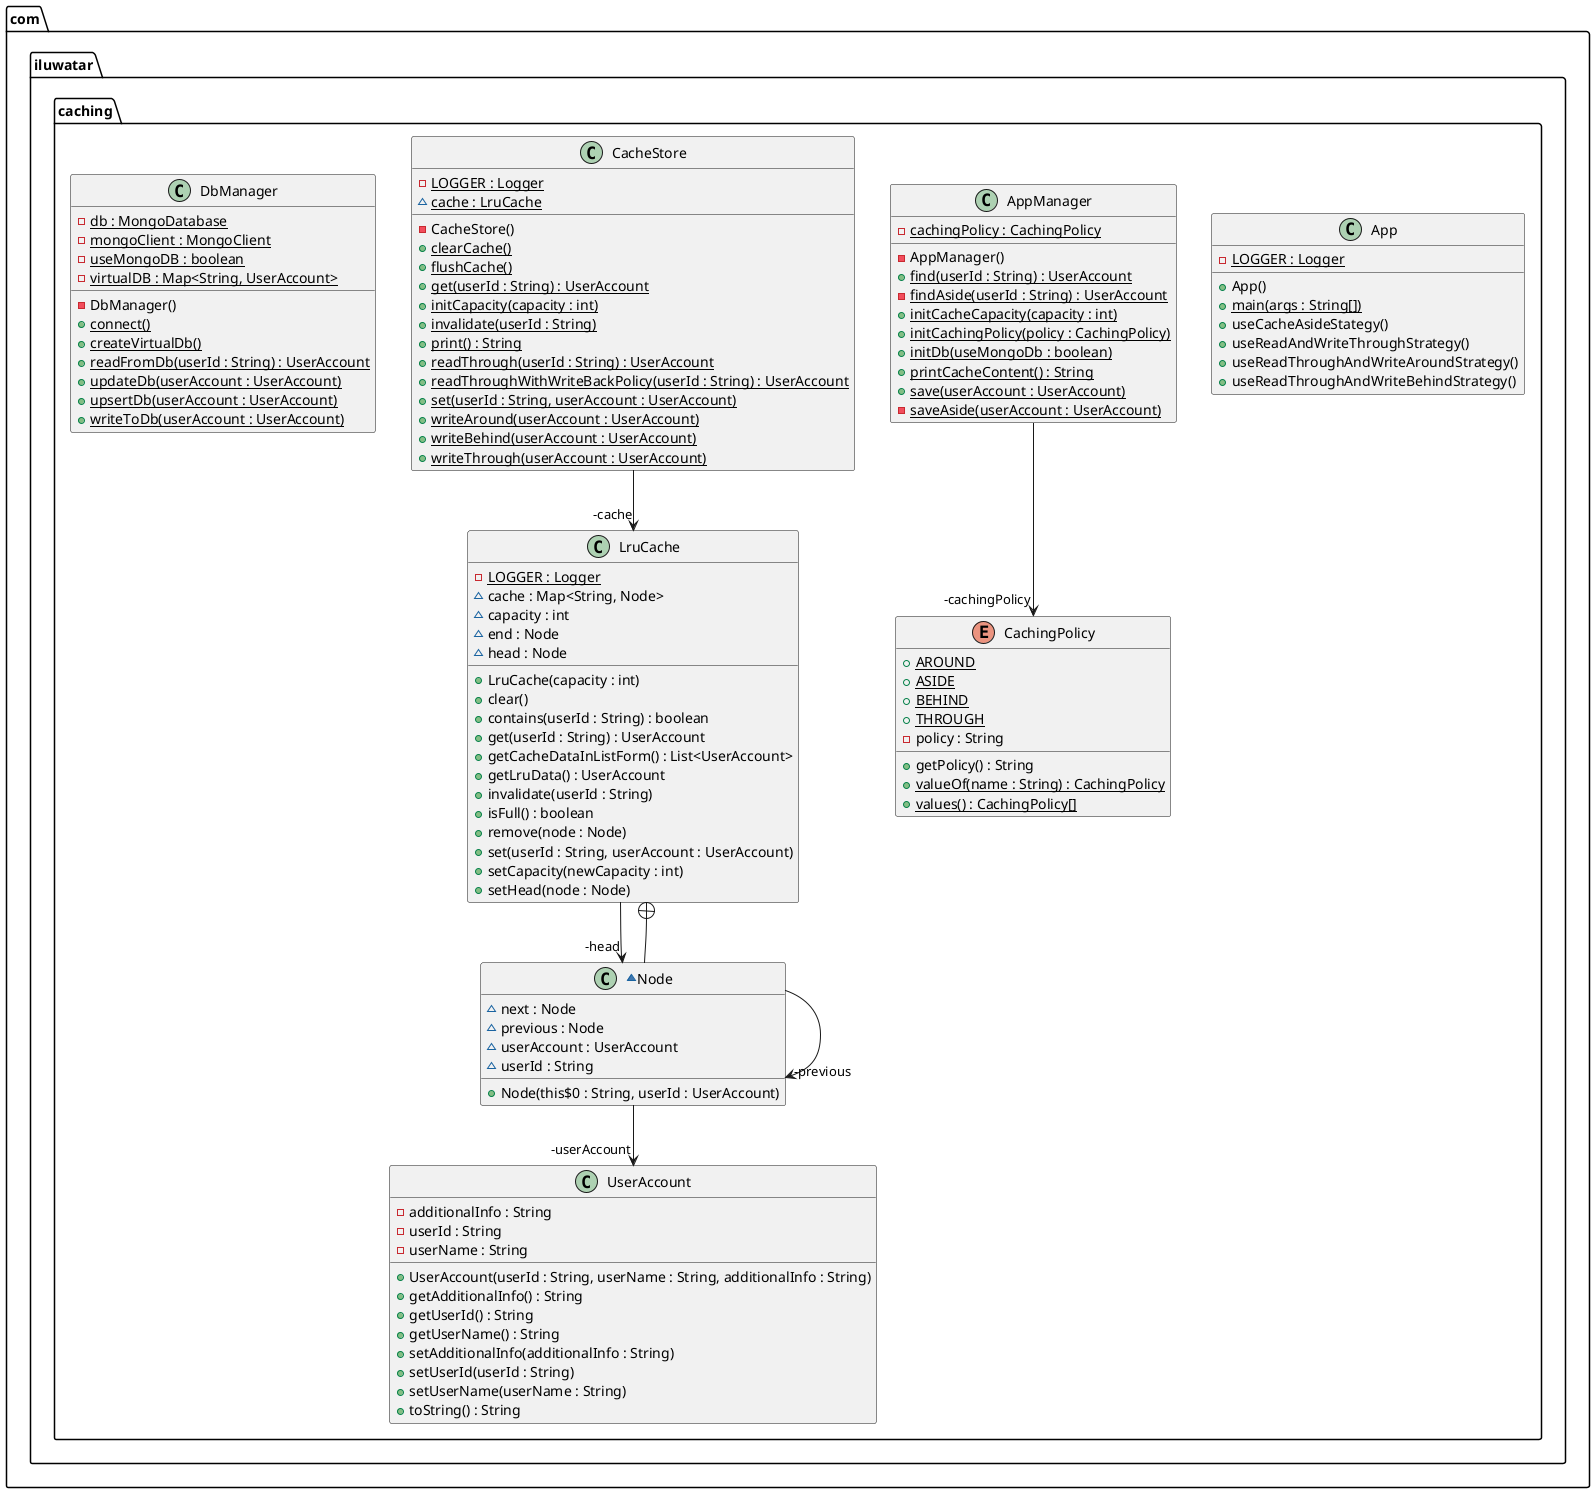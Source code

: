 @startuml
package com.iluwatar.caching {
  class App {
    - LOGGER : Logger {static}
    + App()
    + main(args : String[]) {static}
    + useCacheAsideStategy()
    + useReadAndWriteThroughStrategy()
    + useReadThroughAndWriteAroundStrategy()
    + useReadThroughAndWriteBehindStrategy()
  }
  class AppManager {
    - cachingPolicy : CachingPolicy {static}
    - AppManager()
    + find(userId : String) : UserAccount {static}
    - findAside(userId : String) : UserAccount {static}
    + initCacheCapacity(capacity : int) {static}
    + initCachingPolicy(policy : CachingPolicy) {static}
    + initDb(useMongoDb : boolean) {static}
    + printCacheContent() : String {static}
    + save(userAccount : UserAccount) {static}
    - saveAside(userAccount : UserAccount) {static}
  }
  class CacheStore {
    - LOGGER : Logger {static}
    ~ cache : LruCache {static}
    - CacheStore()
    + clearCache() {static}
    + flushCache() {static}
    + get(userId : String) : UserAccount {static}
    + initCapacity(capacity : int) {static}
    + invalidate(userId : String) {static}
    + print() : String {static}
    + readThrough(userId : String) : UserAccount {static}
    + readThroughWithWriteBackPolicy(userId : String) : UserAccount {static}
    + set(userId : String, userAccount : UserAccount) {static}
    + writeAround(userAccount : UserAccount) {static}
    + writeBehind(userAccount : UserAccount) {static}
    + writeThrough(userAccount : UserAccount) {static}
  }
  enum CachingPolicy {
    + AROUND {static}
    + ASIDE {static}
    + BEHIND {static}
    + THROUGH {static}
    - policy : String
    + getPolicy() : String
    + valueOf(name : String) : CachingPolicy {static}
    + values() : CachingPolicy[] {static}
  }
  class DbManager {
    - db : MongoDatabase {static}
    - mongoClient : MongoClient {static}
    - useMongoDB : boolean {static}
    - virtualDB : Map<String, UserAccount> {static}
    - DbManager()
    + connect() {static}
    + createVirtualDb() {static}
    + readFromDb(userId : String) : UserAccount {static}
    + updateDb(userAccount : UserAccount) {static}
    + upsertDb(userAccount : UserAccount) {static}
    + writeToDb(userAccount : UserAccount) {static}
  }
  class LruCache {
    - LOGGER : Logger {static}
    ~ cache : Map<String, Node>
    ~ capacity : int
    ~ end : Node
    ~ head : Node
    + LruCache(capacity : int)
    + clear()
    + contains(userId : String) : boolean
    + get(userId : String) : UserAccount
    + getCacheDataInListForm() : List<UserAccount>
    + getLruData() : UserAccount
    + invalidate(userId : String)
    + isFull() : boolean
    + remove(node : Node)
    + set(userId : String, userAccount : UserAccount)
    + setCapacity(newCapacity : int)
    + setHead(node : Node)
  }
  ~class Node {
    ~ next : Node
    ~ previous : Node
    ~ userAccount : UserAccount
    ~ userId : String
    + Node(this$0 : String, userId : UserAccount)
  }
  class UserAccount {
    - additionalInfo : String
    - userId : String
    - userName : String
    + UserAccount(userId : String, userName : String, additionalInfo : String)
    + getAdditionalInfo() : String
    + getUserId() : String
    + getUserName() : String
    + setAdditionalInfo(additionalInfo : String)
    + setUserId(userId : String)
    + setUserName(userName : String)
    + toString() : String
  }
}
LruCache -->  "-head" Node
Node --+ LruCache
Node -->  "-previous" Node
AppManager -->  "-cachingPolicy" CachingPolicy
Node -->  "-userAccount" UserAccount
CacheStore -->  "-cache" LruCache
@enduml